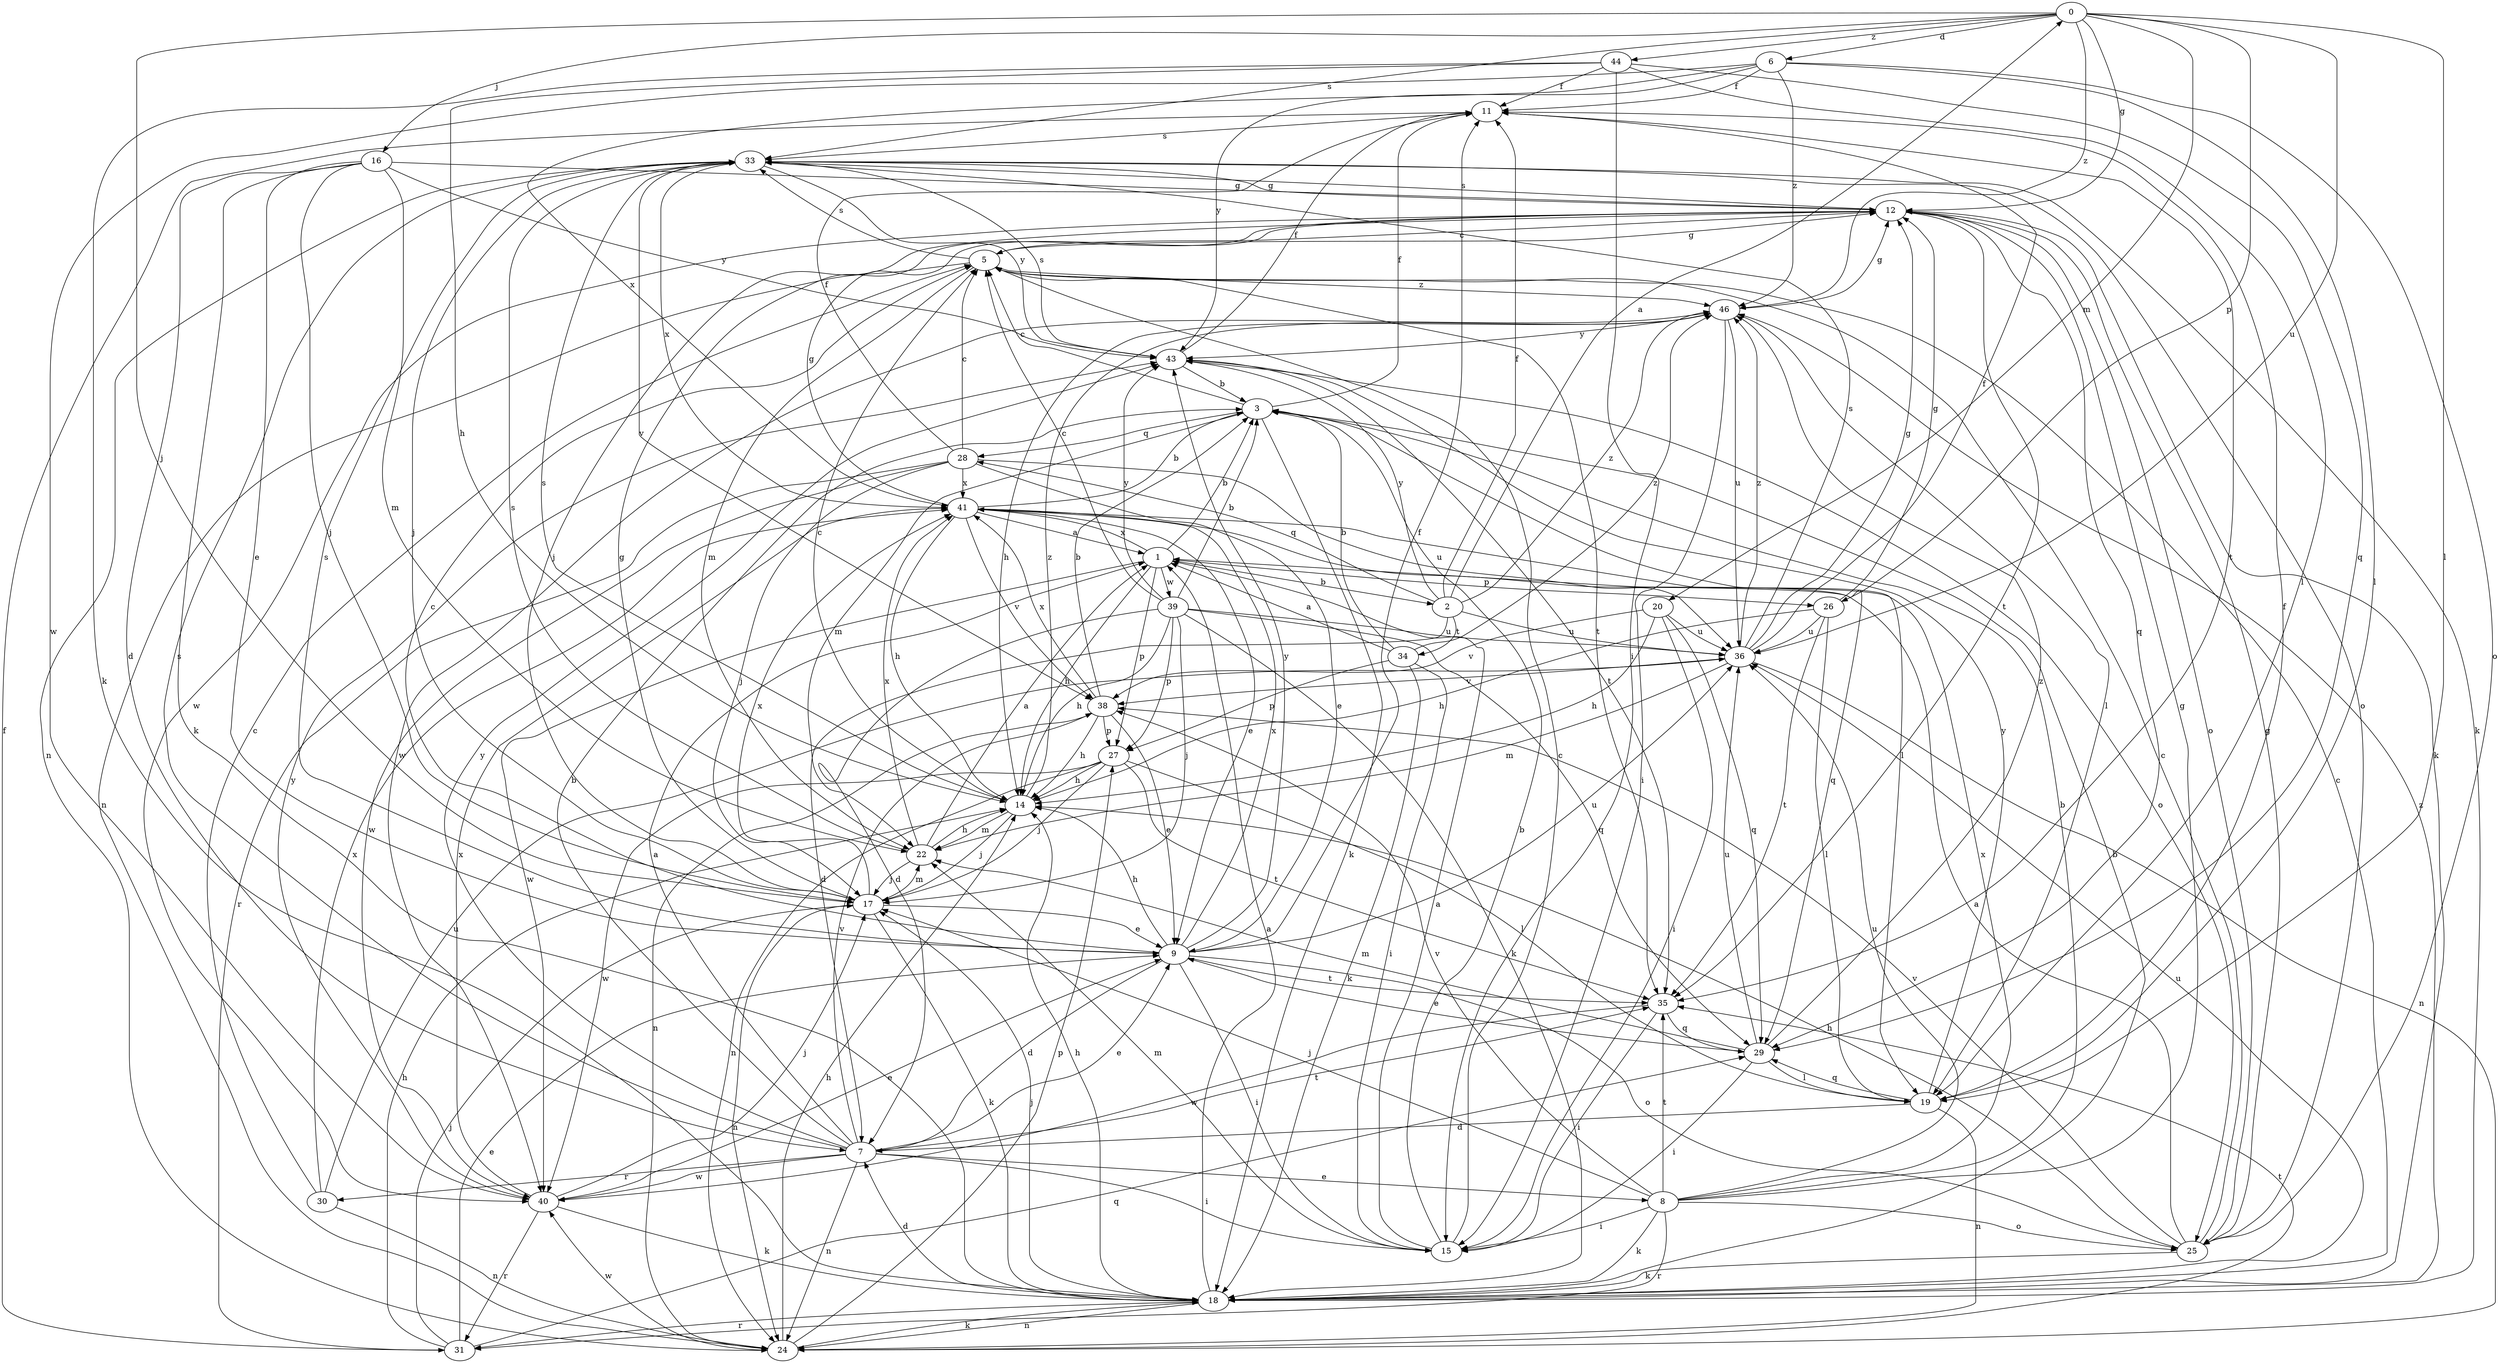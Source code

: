 strict digraph  {
0;
1;
2;
3;
5;
6;
7;
8;
9;
11;
12;
14;
15;
16;
17;
18;
19;
20;
22;
24;
25;
26;
27;
28;
29;
30;
31;
33;
34;
35;
36;
38;
39;
40;
41;
43;
44;
46;
0 -> 6  [label=d];
0 -> 12  [label=g];
0 -> 16  [label=j];
0 -> 17  [label=j];
0 -> 19  [label=l];
0 -> 20  [label=m];
0 -> 26  [label=p];
0 -> 33  [label=s];
0 -> 36  [label=u];
0 -> 44  [label=z];
0 -> 46  [label=z];
1 -> 2  [label=b];
1 -> 3  [label=b];
1 -> 14  [label=h];
1 -> 26  [label=p];
1 -> 27  [label=p];
1 -> 39  [label=w];
1 -> 40  [label=w];
1 -> 41  [label=x];
2 -> 0  [label=a];
2 -> 7  [label=d];
2 -> 11  [label=f];
2 -> 28  [label=q];
2 -> 34  [label=t];
2 -> 36  [label=u];
2 -> 43  [label=y];
2 -> 46  [label=z];
3 -> 5  [label=c];
3 -> 11  [label=f];
3 -> 18  [label=k];
3 -> 19  [label=l];
3 -> 22  [label=m];
3 -> 28  [label=q];
5 -> 12  [label=g];
5 -> 22  [label=m];
5 -> 24  [label=n];
5 -> 33  [label=s];
5 -> 35  [label=t];
5 -> 46  [label=z];
6 -> 11  [label=f];
6 -> 19  [label=l];
6 -> 25  [label=o];
6 -> 40  [label=w];
6 -> 41  [label=x];
6 -> 43  [label=y];
6 -> 46  [label=z];
7 -> 1  [label=a];
7 -> 3  [label=b];
7 -> 8  [label=e];
7 -> 9  [label=e];
7 -> 15  [label=i];
7 -> 24  [label=n];
7 -> 30  [label=r];
7 -> 33  [label=s];
7 -> 35  [label=t];
7 -> 38  [label=v];
7 -> 40  [label=w];
7 -> 43  [label=y];
8 -> 3  [label=b];
8 -> 12  [label=g];
8 -> 15  [label=i];
8 -> 17  [label=j];
8 -> 18  [label=k];
8 -> 25  [label=o];
8 -> 31  [label=r];
8 -> 35  [label=t];
8 -> 36  [label=u];
8 -> 38  [label=v];
8 -> 41  [label=x];
9 -> 5  [label=c];
9 -> 7  [label=d];
9 -> 11  [label=f];
9 -> 14  [label=h];
9 -> 15  [label=i];
9 -> 25  [label=o];
9 -> 33  [label=s];
9 -> 35  [label=t];
9 -> 36  [label=u];
9 -> 41  [label=x];
9 -> 43  [label=y];
11 -> 33  [label=s];
11 -> 35  [label=t];
12 -> 5  [label=c];
12 -> 17  [label=j];
12 -> 18  [label=k];
12 -> 25  [label=o];
12 -> 29  [label=q];
12 -> 33  [label=s];
12 -> 35  [label=t];
12 -> 40  [label=w];
14 -> 5  [label=c];
14 -> 17  [label=j];
14 -> 22  [label=m];
14 -> 33  [label=s];
14 -> 46  [label=z];
15 -> 1  [label=a];
15 -> 3  [label=b];
15 -> 5  [label=c];
15 -> 22  [label=m];
16 -> 7  [label=d];
16 -> 9  [label=e];
16 -> 12  [label=g];
16 -> 17  [label=j];
16 -> 18  [label=k];
16 -> 22  [label=m];
16 -> 43  [label=y];
17 -> 9  [label=e];
17 -> 12  [label=g];
17 -> 18  [label=k];
17 -> 22  [label=m];
17 -> 24  [label=n];
17 -> 41  [label=x];
18 -> 1  [label=a];
18 -> 3  [label=b];
18 -> 5  [label=c];
18 -> 7  [label=d];
18 -> 14  [label=h];
18 -> 17  [label=j];
18 -> 24  [label=n];
18 -> 31  [label=r];
18 -> 36  [label=u];
18 -> 46  [label=z];
19 -> 7  [label=d];
19 -> 11  [label=f];
19 -> 24  [label=n];
19 -> 29  [label=q];
19 -> 43  [label=y];
20 -> 14  [label=h];
20 -> 15  [label=i];
20 -> 29  [label=q];
20 -> 36  [label=u];
20 -> 38  [label=v];
22 -> 1  [label=a];
22 -> 14  [label=h];
22 -> 17  [label=j];
22 -> 33  [label=s];
22 -> 41  [label=x];
24 -> 14  [label=h];
24 -> 18  [label=k];
24 -> 27  [label=p];
24 -> 35  [label=t];
24 -> 40  [label=w];
25 -> 1  [label=a];
25 -> 5  [label=c];
25 -> 12  [label=g];
25 -> 14  [label=h];
25 -> 18  [label=k];
25 -> 38  [label=v];
26 -> 12  [label=g];
26 -> 14  [label=h];
26 -> 19  [label=l];
26 -> 35  [label=t];
26 -> 36  [label=u];
27 -> 14  [label=h];
27 -> 17  [label=j];
27 -> 19  [label=l];
27 -> 24  [label=n];
27 -> 35  [label=t];
27 -> 40  [label=w];
28 -> 5  [label=c];
28 -> 9  [label=e];
28 -> 11  [label=f];
28 -> 17  [label=j];
28 -> 31  [label=r];
28 -> 36  [label=u];
28 -> 40  [label=w];
28 -> 41  [label=x];
29 -> 9  [label=e];
29 -> 15  [label=i];
29 -> 19  [label=l];
29 -> 22  [label=m];
29 -> 36  [label=u];
29 -> 46  [label=z];
30 -> 5  [label=c];
30 -> 24  [label=n];
30 -> 36  [label=u];
30 -> 41  [label=x];
31 -> 9  [label=e];
31 -> 11  [label=f];
31 -> 14  [label=h];
31 -> 17  [label=j];
31 -> 29  [label=q];
33 -> 12  [label=g];
33 -> 17  [label=j];
33 -> 18  [label=k];
33 -> 24  [label=n];
33 -> 25  [label=o];
33 -> 38  [label=v];
33 -> 41  [label=x];
33 -> 43  [label=y];
34 -> 1  [label=a];
34 -> 3  [label=b];
34 -> 15  [label=i];
34 -> 18  [label=k];
34 -> 27  [label=p];
34 -> 46  [label=z];
35 -> 15  [label=i];
35 -> 29  [label=q];
35 -> 40  [label=w];
36 -> 11  [label=f];
36 -> 12  [label=g];
36 -> 22  [label=m];
36 -> 24  [label=n];
36 -> 33  [label=s];
36 -> 38  [label=v];
36 -> 46  [label=z];
38 -> 3  [label=b];
38 -> 9  [label=e];
38 -> 14  [label=h];
38 -> 24  [label=n];
38 -> 27  [label=p];
38 -> 41  [label=x];
39 -> 3  [label=b];
39 -> 5  [label=c];
39 -> 7  [label=d];
39 -> 14  [label=h];
39 -> 17  [label=j];
39 -> 18  [label=k];
39 -> 27  [label=p];
39 -> 29  [label=q];
39 -> 36  [label=u];
39 -> 43  [label=y];
40 -> 9  [label=e];
40 -> 17  [label=j];
40 -> 18  [label=k];
40 -> 31  [label=r];
40 -> 41  [label=x];
40 -> 43  [label=y];
41 -> 1  [label=a];
41 -> 3  [label=b];
41 -> 9  [label=e];
41 -> 12  [label=g];
41 -> 14  [label=h];
41 -> 29  [label=q];
41 -> 38  [label=v];
43 -> 3  [label=b];
43 -> 11  [label=f];
43 -> 25  [label=o];
43 -> 33  [label=s];
43 -> 35  [label=t];
44 -> 11  [label=f];
44 -> 14  [label=h];
44 -> 15  [label=i];
44 -> 18  [label=k];
44 -> 19  [label=l];
44 -> 29  [label=q];
46 -> 12  [label=g];
46 -> 14  [label=h];
46 -> 15  [label=i];
46 -> 19  [label=l];
46 -> 36  [label=u];
46 -> 40  [label=w];
46 -> 43  [label=y];
}

